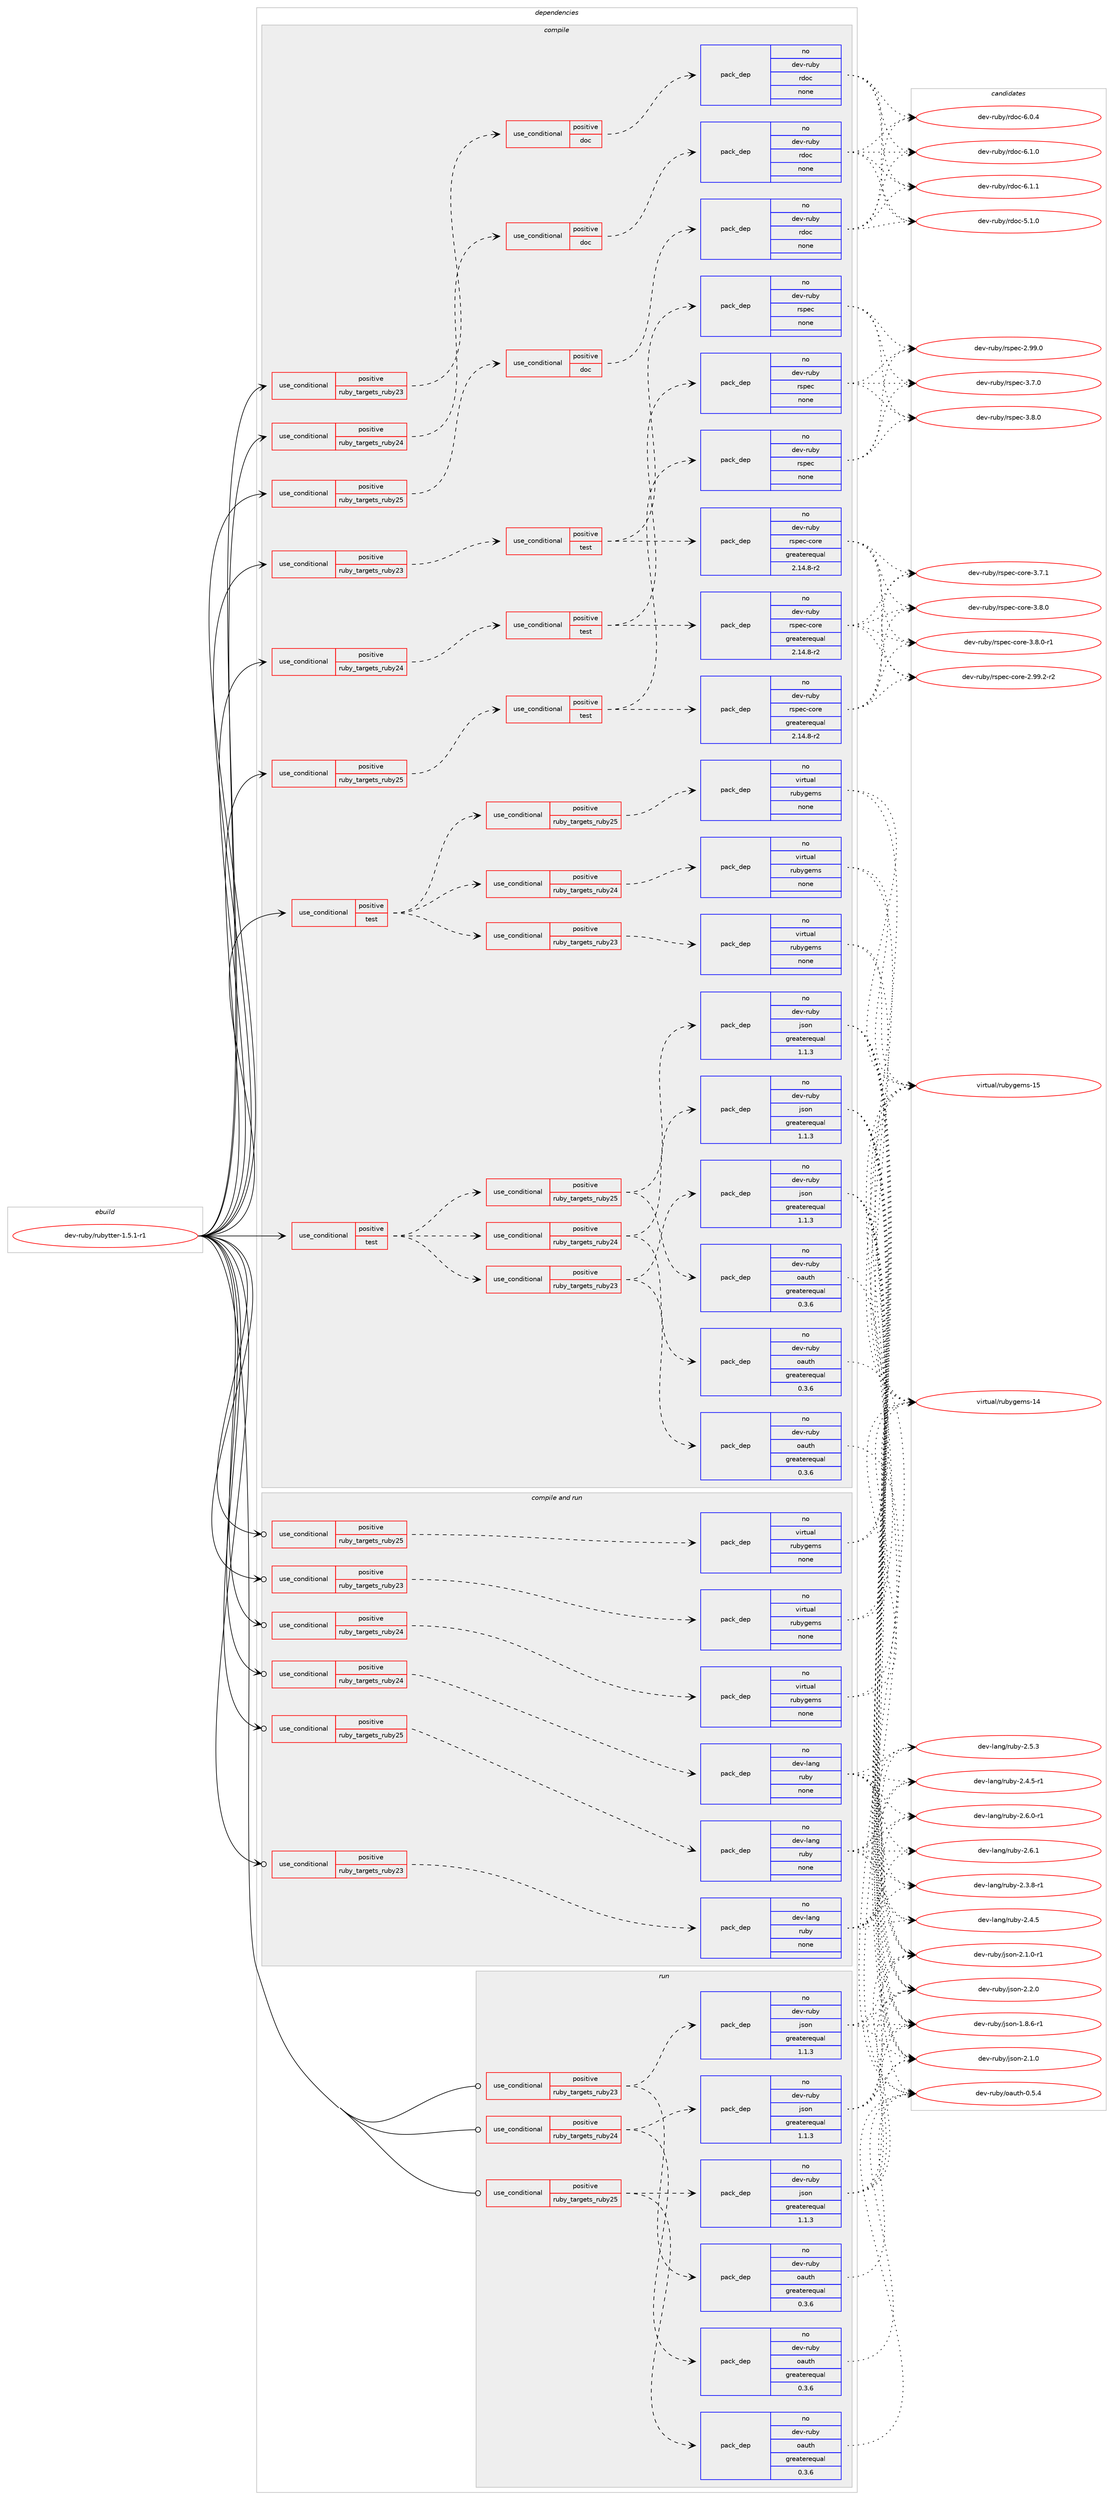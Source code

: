 digraph prolog {

# *************
# Graph options
# *************

newrank=true;
concentrate=true;
compound=true;
graph [rankdir=LR,fontname=Helvetica,fontsize=10,ranksep=1.5];#, ranksep=2.5, nodesep=0.2];
edge  [arrowhead=vee];
node  [fontname=Helvetica,fontsize=10];

# **********
# The ebuild
# **********

subgraph cluster_leftcol {
color=gray;
rank=same;
label=<<i>ebuild</i>>;
id [label="dev-ruby/rubytter-1.5.1-r1", color=red, width=4, href="../dev-ruby/rubytter-1.5.1-r1.svg"];
}

# ****************
# The dependencies
# ****************

subgraph cluster_midcol {
color=gray;
label=<<i>dependencies</i>>;
subgraph cluster_compile {
fillcolor="#eeeeee";
style=filled;
label=<<i>compile</i>>;
subgraph cond416932 {
dependency1526885 [label=<<TABLE BORDER="0" CELLBORDER="1" CELLSPACING="0" CELLPADDING="4"><TR><TD ROWSPAN="3" CELLPADDING="10">use_conditional</TD></TR><TR><TD>positive</TD></TR><TR><TD>ruby_targets_ruby23</TD></TR></TABLE>>, shape=none, color=red];
subgraph cond416933 {
dependency1526886 [label=<<TABLE BORDER="0" CELLBORDER="1" CELLSPACING="0" CELLPADDING="4"><TR><TD ROWSPAN="3" CELLPADDING="10">use_conditional</TD></TR><TR><TD>positive</TD></TR><TR><TD>doc</TD></TR></TABLE>>, shape=none, color=red];
subgraph pack1086447 {
dependency1526887 [label=<<TABLE BORDER="0" CELLBORDER="1" CELLSPACING="0" CELLPADDING="4" WIDTH="220"><TR><TD ROWSPAN="6" CELLPADDING="30">pack_dep</TD></TR><TR><TD WIDTH="110">no</TD></TR><TR><TD>dev-ruby</TD></TR><TR><TD>rdoc</TD></TR><TR><TD>none</TD></TR><TR><TD></TD></TR></TABLE>>, shape=none, color=blue];
}
dependency1526886:e -> dependency1526887:w [weight=20,style="dashed",arrowhead="vee"];
}
dependency1526885:e -> dependency1526886:w [weight=20,style="dashed",arrowhead="vee"];
}
id:e -> dependency1526885:w [weight=20,style="solid",arrowhead="vee"];
subgraph cond416934 {
dependency1526888 [label=<<TABLE BORDER="0" CELLBORDER="1" CELLSPACING="0" CELLPADDING="4"><TR><TD ROWSPAN="3" CELLPADDING="10">use_conditional</TD></TR><TR><TD>positive</TD></TR><TR><TD>ruby_targets_ruby23</TD></TR></TABLE>>, shape=none, color=red];
subgraph cond416935 {
dependency1526889 [label=<<TABLE BORDER="0" CELLBORDER="1" CELLSPACING="0" CELLPADDING="4"><TR><TD ROWSPAN="3" CELLPADDING="10">use_conditional</TD></TR><TR><TD>positive</TD></TR><TR><TD>test</TD></TR></TABLE>>, shape=none, color=red];
subgraph pack1086448 {
dependency1526890 [label=<<TABLE BORDER="0" CELLBORDER="1" CELLSPACING="0" CELLPADDING="4" WIDTH="220"><TR><TD ROWSPAN="6" CELLPADDING="30">pack_dep</TD></TR><TR><TD WIDTH="110">no</TD></TR><TR><TD>dev-ruby</TD></TR><TR><TD>rspec</TD></TR><TR><TD>none</TD></TR><TR><TD></TD></TR></TABLE>>, shape=none, color=blue];
}
dependency1526889:e -> dependency1526890:w [weight=20,style="dashed",arrowhead="vee"];
subgraph pack1086449 {
dependency1526891 [label=<<TABLE BORDER="0" CELLBORDER="1" CELLSPACING="0" CELLPADDING="4" WIDTH="220"><TR><TD ROWSPAN="6" CELLPADDING="30">pack_dep</TD></TR><TR><TD WIDTH="110">no</TD></TR><TR><TD>dev-ruby</TD></TR><TR><TD>rspec-core</TD></TR><TR><TD>greaterequal</TD></TR><TR><TD>2.14.8-r2</TD></TR></TABLE>>, shape=none, color=blue];
}
dependency1526889:e -> dependency1526891:w [weight=20,style="dashed",arrowhead="vee"];
}
dependency1526888:e -> dependency1526889:w [weight=20,style="dashed",arrowhead="vee"];
}
id:e -> dependency1526888:w [weight=20,style="solid",arrowhead="vee"];
subgraph cond416936 {
dependency1526892 [label=<<TABLE BORDER="0" CELLBORDER="1" CELLSPACING="0" CELLPADDING="4"><TR><TD ROWSPAN="3" CELLPADDING="10">use_conditional</TD></TR><TR><TD>positive</TD></TR><TR><TD>ruby_targets_ruby24</TD></TR></TABLE>>, shape=none, color=red];
subgraph cond416937 {
dependency1526893 [label=<<TABLE BORDER="0" CELLBORDER="1" CELLSPACING="0" CELLPADDING="4"><TR><TD ROWSPAN="3" CELLPADDING="10">use_conditional</TD></TR><TR><TD>positive</TD></TR><TR><TD>doc</TD></TR></TABLE>>, shape=none, color=red];
subgraph pack1086450 {
dependency1526894 [label=<<TABLE BORDER="0" CELLBORDER="1" CELLSPACING="0" CELLPADDING="4" WIDTH="220"><TR><TD ROWSPAN="6" CELLPADDING="30">pack_dep</TD></TR><TR><TD WIDTH="110">no</TD></TR><TR><TD>dev-ruby</TD></TR><TR><TD>rdoc</TD></TR><TR><TD>none</TD></TR><TR><TD></TD></TR></TABLE>>, shape=none, color=blue];
}
dependency1526893:e -> dependency1526894:w [weight=20,style="dashed",arrowhead="vee"];
}
dependency1526892:e -> dependency1526893:w [weight=20,style="dashed",arrowhead="vee"];
}
id:e -> dependency1526892:w [weight=20,style="solid",arrowhead="vee"];
subgraph cond416938 {
dependency1526895 [label=<<TABLE BORDER="0" CELLBORDER="1" CELLSPACING="0" CELLPADDING="4"><TR><TD ROWSPAN="3" CELLPADDING="10">use_conditional</TD></TR><TR><TD>positive</TD></TR><TR><TD>ruby_targets_ruby24</TD></TR></TABLE>>, shape=none, color=red];
subgraph cond416939 {
dependency1526896 [label=<<TABLE BORDER="0" CELLBORDER="1" CELLSPACING="0" CELLPADDING="4"><TR><TD ROWSPAN="3" CELLPADDING="10">use_conditional</TD></TR><TR><TD>positive</TD></TR><TR><TD>test</TD></TR></TABLE>>, shape=none, color=red];
subgraph pack1086451 {
dependency1526897 [label=<<TABLE BORDER="0" CELLBORDER="1" CELLSPACING="0" CELLPADDING="4" WIDTH="220"><TR><TD ROWSPAN="6" CELLPADDING="30">pack_dep</TD></TR><TR><TD WIDTH="110">no</TD></TR><TR><TD>dev-ruby</TD></TR><TR><TD>rspec</TD></TR><TR><TD>none</TD></TR><TR><TD></TD></TR></TABLE>>, shape=none, color=blue];
}
dependency1526896:e -> dependency1526897:w [weight=20,style="dashed",arrowhead="vee"];
subgraph pack1086452 {
dependency1526898 [label=<<TABLE BORDER="0" CELLBORDER="1" CELLSPACING="0" CELLPADDING="4" WIDTH="220"><TR><TD ROWSPAN="6" CELLPADDING="30">pack_dep</TD></TR><TR><TD WIDTH="110">no</TD></TR><TR><TD>dev-ruby</TD></TR><TR><TD>rspec-core</TD></TR><TR><TD>greaterequal</TD></TR><TR><TD>2.14.8-r2</TD></TR></TABLE>>, shape=none, color=blue];
}
dependency1526896:e -> dependency1526898:w [weight=20,style="dashed",arrowhead="vee"];
}
dependency1526895:e -> dependency1526896:w [weight=20,style="dashed",arrowhead="vee"];
}
id:e -> dependency1526895:w [weight=20,style="solid",arrowhead="vee"];
subgraph cond416940 {
dependency1526899 [label=<<TABLE BORDER="0" CELLBORDER="1" CELLSPACING="0" CELLPADDING="4"><TR><TD ROWSPAN="3" CELLPADDING="10">use_conditional</TD></TR><TR><TD>positive</TD></TR><TR><TD>ruby_targets_ruby25</TD></TR></TABLE>>, shape=none, color=red];
subgraph cond416941 {
dependency1526900 [label=<<TABLE BORDER="0" CELLBORDER="1" CELLSPACING="0" CELLPADDING="4"><TR><TD ROWSPAN="3" CELLPADDING="10">use_conditional</TD></TR><TR><TD>positive</TD></TR><TR><TD>doc</TD></TR></TABLE>>, shape=none, color=red];
subgraph pack1086453 {
dependency1526901 [label=<<TABLE BORDER="0" CELLBORDER="1" CELLSPACING="0" CELLPADDING="4" WIDTH="220"><TR><TD ROWSPAN="6" CELLPADDING="30">pack_dep</TD></TR><TR><TD WIDTH="110">no</TD></TR><TR><TD>dev-ruby</TD></TR><TR><TD>rdoc</TD></TR><TR><TD>none</TD></TR><TR><TD></TD></TR></TABLE>>, shape=none, color=blue];
}
dependency1526900:e -> dependency1526901:w [weight=20,style="dashed",arrowhead="vee"];
}
dependency1526899:e -> dependency1526900:w [weight=20,style="dashed",arrowhead="vee"];
}
id:e -> dependency1526899:w [weight=20,style="solid",arrowhead="vee"];
subgraph cond416942 {
dependency1526902 [label=<<TABLE BORDER="0" CELLBORDER="1" CELLSPACING="0" CELLPADDING="4"><TR><TD ROWSPAN="3" CELLPADDING="10">use_conditional</TD></TR><TR><TD>positive</TD></TR><TR><TD>ruby_targets_ruby25</TD></TR></TABLE>>, shape=none, color=red];
subgraph cond416943 {
dependency1526903 [label=<<TABLE BORDER="0" CELLBORDER="1" CELLSPACING="0" CELLPADDING="4"><TR><TD ROWSPAN="3" CELLPADDING="10">use_conditional</TD></TR><TR><TD>positive</TD></TR><TR><TD>test</TD></TR></TABLE>>, shape=none, color=red];
subgraph pack1086454 {
dependency1526904 [label=<<TABLE BORDER="0" CELLBORDER="1" CELLSPACING="0" CELLPADDING="4" WIDTH="220"><TR><TD ROWSPAN="6" CELLPADDING="30">pack_dep</TD></TR><TR><TD WIDTH="110">no</TD></TR><TR><TD>dev-ruby</TD></TR><TR><TD>rspec</TD></TR><TR><TD>none</TD></TR><TR><TD></TD></TR></TABLE>>, shape=none, color=blue];
}
dependency1526903:e -> dependency1526904:w [weight=20,style="dashed",arrowhead="vee"];
subgraph pack1086455 {
dependency1526905 [label=<<TABLE BORDER="0" CELLBORDER="1" CELLSPACING="0" CELLPADDING="4" WIDTH="220"><TR><TD ROWSPAN="6" CELLPADDING="30">pack_dep</TD></TR><TR><TD WIDTH="110">no</TD></TR><TR><TD>dev-ruby</TD></TR><TR><TD>rspec-core</TD></TR><TR><TD>greaterequal</TD></TR><TR><TD>2.14.8-r2</TD></TR></TABLE>>, shape=none, color=blue];
}
dependency1526903:e -> dependency1526905:w [weight=20,style="dashed",arrowhead="vee"];
}
dependency1526902:e -> dependency1526903:w [weight=20,style="dashed",arrowhead="vee"];
}
id:e -> dependency1526902:w [weight=20,style="solid",arrowhead="vee"];
subgraph cond416944 {
dependency1526906 [label=<<TABLE BORDER="0" CELLBORDER="1" CELLSPACING="0" CELLPADDING="4"><TR><TD ROWSPAN="3" CELLPADDING="10">use_conditional</TD></TR><TR><TD>positive</TD></TR><TR><TD>test</TD></TR></TABLE>>, shape=none, color=red];
subgraph cond416945 {
dependency1526907 [label=<<TABLE BORDER="0" CELLBORDER="1" CELLSPACING="0" CELLPADDING="4"><TR><TD ROWSPAN="3" CELLPADDING="10">use_conditional</TD></TR><TR><TD>positive</TD></TR><TR><TD>ruby_targets_ruby23</TD></TR></TABLE>>, shape=none, color=red];
subgraph pack1086456 {
dependency1526908 [label=<<TABLE BORDER="0" CELLBORDER="1" CELLSPACING="0" CELLPADDING="4" WIDTH="220"><TR><TD ROWSPAN="6" CELLPADDING="30">pack_dep</TD></TR><TR><TD WIDTH="110">no</TD></TR><TR><TD>dev-ruby</TD></TR><TR><TD>json</TD></TR><TR><TD>greaterequal</TD></TR><TR><TD>1.1.3</TD></TR></TABLE>>, shape=none, color=blue];
}
dependency1526907:e -> dependency1526908:w [weight=20,style="dashed",arrowhead="vee"];
subgraph pack1086457 {
dependency1526909 [label=<<TABLE BORDER="0" CELLBORDER="1" CELLSPACING="0" CELLPADDING="4" WIDTH="220"><TR><TD ROWSPAN="6" CELLPADDING="30">pack_dep</TD></TR><TR><TD WIDTH="110">no</TD></TR><TR><TD>dev-ruby</TD></TR><TR><TD>oauth</TD></TR><TR><TD>greaterequal</TD></TR><TR><TD>0.3.6</TD></TR></TABLE>>, shape=none, color=blue];
}
dependency1526907:e -> dependency1526909:w [weight=20,style="dashed",arrowhead="vee"];
}
dependency1526906:e -> dependency1526907:w [weight=20,style="dashed",arrowhead="vee"];
subgraph cond416946 {
dependency1526910 [label=<<TABLE BORDER="0" CELLBORDER="1" CELLSPACING="0" CELLPADDING="4"><TR><TD ROWSPAN="3" CELLPADDING="10">use_conditional</TD></TR><TR><TD>positive</TD></TR><TR><TD>ruby_targets_ruby24</TD></TR></TABLE>>, shape=none, color=red];
subgraph pack1086458 {
dependency1526911 [label=<<TABLE BORDER="0" CELLBORDER="1" CELLSPACING="0" CELLPADDING="4" WIDTH="220"><TR><TD ROWSPAN="6" CELLPADDING="30">pack_dep</TD></TR><TR><TD WIDTH="110">no</TD></TR><TR><TD>dev-ruby</TD></TR><TR><TD>json</TD></TR><TR><TD>greaterequal</TD></TR><TR><TD>1.1.3</TD></TR></TABLE>>, shape=none, color=blue];
}
dependency1526910:e -> dependency1526911:w [weight=20,style="dashed",arrowhead="vee"];
subgraph pack1086459 {
dependency1526912 [label=<<TABLE BORDER="0" CELLBORDER="1" CELLSPACING="0" CELLPADDING="4" WIDTH="220"><TR><TD ROWSPAN="6" CELLPADDING="30">pack_dep</TD></TR><TR><TD WIDTH="110">no</TD></TR><TR><TD>dev-ruby</TD></TR><TR><TD>oauth</TD></TR><TR><TD>greaterequal</TD></TR><TR><TD>0.3.6</TD></TR></TABLE>>, shape=none, color=blue];
}
dependency1526910:e -> dependency1526912:w [weight=20,style="dashed",arrowhead="vee"];
}
dependency1526906:e -> dependency1526910:w [weight=20,style="dashed",arrowhead="vee"];
subgraph cond416947 {
dependency1526913 [label=<<TABLE BORDER="0" CELLBORDER="1" CELLSPACING="0" CELLPADDING="4"><TR><TD ROWSPAN="3" CELLPADDING="10">use_conditional</TD></TR><TR><TD>positive</TD></TR><TR><TD>ruby_targets_ruby25</TD></TR></TABLE>>, shape=none, color=red];
subgraph pack1086460 {
dependency1526914 [label=<<TABLE BORDER="0" CELLBORDER="1" CELLSPACING="0" CELLPADDING="4" WIDTH="220"><TR><TD ROWSPAN="6" CELLPADDING="30">pack_dep</TD></TR><TR><TD WIDTH="110">no</TD></TR><TR><TD>dev-ruby</TD></TR><TR><TD>json</TD></TR><TR><TD>greaterequal</TD></TR><TR><TD>1.1.3</TD></TR></TABLE>>, shape=none, color=blue];
}
dependency1526913:e -> dependency1526914:w [weight=20,style="dashed",arrowhead="vee"];
subgraph pack1086461 {
dependency1526915 [label=<<TABLE BORDER="0" CELLBORDER="1" CELLSPACING="0" CELLPADDING="4" WIDTH="220"><TR><TD ROWSPAN="6" CELLPADDING="30">pack_dep</TD></TR><TR><TD WIDTH="110">no</TD></TR><TR><TD>dev-ruby</TD></TR><TR><TD>oauth</TD></TR><TR><TD>greaterequal</TD></TR><TR><TD>0.3.6</TD></TR></TABLE>>, shape=none, color=blue];
}
dependency1526913:e -> dependency1526915:w [weight=20,style="dashed",arrowhead="vee"];
}
dependency1526906:e -> dependency1526913:w [weight=20,style="dashed",arrowhead="vee"];
}
id:e -> dependency1526906:w [weight=20,style="solid",arrowhead="vee"];
subgraph cond416948 {
dependency1526916 [label=<<TABLE BORDER="0" CELLBORDER="1" CELLSPACING="0" CELLPADDING="4"><TR><TD ROWSPAN="3" CELLPADDING="10">use_conditional</TD></TR><TR><TD>positive</TD></TR><TR><TD>test</TD></TR></TABLE>>, shape=none, color=red];
subgraph cond416949 {
dependency1526917 [label=<<TABLE BORDER="0" CELLBORDER="1" CELLSPACING="0" CELLPADDING="4"><TR><TD ROWSPAN="3" CELLPADDING="10">use_conditional</TD></TR><TR><TD>positive</TD></TR><TR><TD>ruby_targets_ruby23</TD></TR></TABLE>>, shape=none, color=red];
subgraph pack1086462 {
dependency1526918 [label=<<TABLE BORDER="0" CELLBORDER="1" CELLSPACING="0" CELLPADDING="4" WIDTH="220"><TR><TD ROWSPAN="6" CELLPADDING="30">pack_dep</TD></TR><TR><TD WIDTH="110">no</TD></TR><TR><TD>virtual</TD></TR><TR><TD>rubygems</TD></TR><TR><TD>none</TD></TR><TR><TD></TD></TR></TABLE>>, shape=none, color=blue];
}
dependency1526917:e -> dependency1526918:w [weight=20,style="dashed",arrowhead="vee"];
}
dependency1526916:e -> dependency1526917:w [weight=20,style="dashed",arrowhead="vee"];
subgraph cond416950 {
dependency1526919 [label=<<TABLE BORDER="0" CELLBORDER="1" CELLSPACING="0" CELLPADDING="4"><TR><TD ROWSPAN="3" CELLPADDING="10">use_conditional</TD></TR><TR><TD>positive</TD></TR><TR><TD>ruby_targets_ruby24</TD></TR></TABLE>>, shape=none, color=red];
subgraph pack1086463 {
dependency1526920 [label=<<TABLE BORDER="0" CELLBORDER="1" CELLSPACING="0" CELLPADDING="4" WIDTH="220"><TR><TD ROWSPAN="6" CELLPADDING="30">pack_dep</TD></TR><TR><TD WIDTH="110">no</TD></TR><TR><TD>virtual</TD></TR><TR><TD>rubygems</TD></TR><TR><TD>none</TD></TR><TR><TD></TD></TR></TABLE>>, shape=none, color=blue];
}
dependency1526919:e -> dependency1526920:w [weight=20,style="dashed",arrowhead="vee"];
}
dependency1526916:e -> dependency1526919:w [weight=20,style="dashed",arrowhead="vee"];
subgraph cond416951 {
dependency1526921 [label=<<TABLE BORDER="0" CELLBORDER="1" CELLSPACING="0" CELLPADDING="4"><TR><TD ROWSPAN="3" CELLPADDING="10">use_conditional</TD></TR><TR><TD>positive</TD></TR><TR><TD>ruby_targets_ruby25</TD></TR></TABLE>>, shape=none, color=red];
subgraph pack1086464 {
dependency1526922 [label=<<TABLE BORDER="0" CELLBORDER="1" CELLSPACING="0" CELLPADDING="4" WIDTH="220"><TR><TD ROWSPAN="6" CELLPADDING="30">pack_dep</TD></TR><TR><TD WIDTH="110">no</TD></TR><TR><TD>virtual</TD></TR><TR><TD>rubygems</TD></TR><TR><TD>none</TD></TR><TR><TD></TD></TR></TABLE>>, shape=none, color=blue];
}
dependency1526921:e -> dependency1526922:w [weight=20,style="dashed",arrowhead="vee"];
}
dependency1526916:e -> dependency1526921:w [weight=20,style="dashed",arrowhead="vee"];
}
id:e -> dependency1526916:w [weight=20,style="solid",arrowhead="vee"];
}
subgraph cluster_compileandrun {
fillcolor="#eeeeee";
style=filled;
label=<<i>compile and run</i>>;
subgraph cond416952 {
dependency1526923 [label=<<TABLE BORDER="0" CELLBORDER="1" CELLSPACING="0" CELLPADDING="4"><TR><TD ROWSPAN="3" CELLPADDING="10">use_conditional</TD></TR><TR><TD>positive</TD></TR><TR><TD>ruby_targets_ruby23</TD></TR></TABLE>>, shape=none, color=red];
subgraph pack1086465 {
dependency1526924 [label=<<TABLE BORDER="0" CELLBORDER="1" CELLSPACING="0" CELLPADDING="4" WIDTH="220"><TR><TD ROWSPAN="6" CELLPADDING="30">pack_dep</TD></TR><TR><TD WIDTH="110">no</TD></TR><TR><TD>dev-lang</TD></TR><TR><TD>ruby</TD></TR><TR><TD>none</TD></TR><TR><TD></TD></TR></TABLE>>, shape=none, color=blue];
}
dependency1526923:e -> dependency1526924:w [weight=20,style="dashed",arrowhead="vee"];
}
id:e -> dependency1526923:w [weight=20,style="solid",arrowhead="odotvee"];
subgraph cond416953 {
dependency1526925 [label=<<TABLE BORDER="0" CELLBORDER="1" CELLSPACING="0" CELLPADDING="4"><TR><TD ROWSPAN="3" CELLPADDING="10">use_conditional</TD></TR><TR><TD>positive</TD></TR><TR><TD>ruby_targets_ruby23</TD></TR></TABLE>>, shape=none, color=red];
subgraph pack1086466 {
dependency1526926 [label=<<TABLE BORDER="0" CELLBORDER="1" CELLSPACING="0" CELLPADDING="4" WIDTH="220"><TR><TD ROWSPAN="6" CELLPADDING="30">pack_dep</TD></TR><TR><TD WIDTH="110">no</TD></TR><TR><TD>virtual</TD></TR><TR><TD>rubygems</TD></TR><TR><TD>none</TD></TR><TR><TD></TD></TR></TABLE>>, shape=none, color=blue];
}
dependency1526925:e -> dependency1526926:w [weight=20,style="dashed",arrowhead="vee"];
}
id:e -> dependency1526925:w [weight=20,style="solid",arrowhead="odotvee"];
subgraph cond416954 {
dependency1526927 [label=<<TABLE BORDER="0" CELLBORDER="1" CELLSPACING="0" CELLPADDING="4"><TR><TD ROWSPAN="3" CELLPADDING="10">use_conditional</TD></TR><TR><TD>positive</TD></TR><TR><TD>ruby_targets_ruby24</TD></TR></TABLE>>, shape=none, color=red];
subgraph pack1086467 {
dependency1526928 [label=<<TABLE BORDER="0" CELLBORDER="1" CELLSPACING="0" CELLPADDING="4" WIDTH="220"><TR><TD ROWSPAN="6" CELLPADDING="30">pack_dep</TD></TR><TR><TD WIDTH="110">no</TD></TR><TR><TD>dev-lang</TD></TR><TR><TD>ruby</TD></TR><TR><TD>none</TD></TR><TR><TD></TD></TR></TABLE>>, shape=none, color=blue];
}
dependency1526927:e -> dependency1526928:w [weight=20,style="dashed",arrowhead="vee"];
}
id:e -> dependency1526927:w [weight=20,style="solid",arrowhead="odotvee"];
subgraph cond416955 {
dependency1526929 [label=<<TABLE BORDER="0" CELLBORDER="1" CELLSPACING="0" CELLPADDING="4"><TR><TD ROWSPAN="3" CELLPADDING="10">use_conditional</TD></TR><TR><TD>positive</TD></TR><TR><TD>ruby_targets_ruby24</TD></TR></TABLE>>, shape=none, color=red];
subgraph pack1086468 {
dependency1526930 [label=<<TABLE BORDER="0" CELLBORDER="1" CELLSPACING="0" CELLPADDING="4" WIDTH="220"><TR><TD ROWSPAN="6" CELLPADDING="30">pack_dep</TD></TR><TR><TD WIDTH="110">no</TD></TR><TR><TD>virtual</TD></TR><TR><TD>rubygems</TD></TR><TR><TD>none</TD></TR><TR><TD></TD></TR></TABLE>>, shape=none, color=blue];
}
dependency1526929:e -> dependency1526930:w [weight=20,style="dashed",arrowhead="vee"];
}
id:e -> dependency1526929:w [weight=20,style="solid",arrowhead="odotvee"];
subgraph cond416956 {
dependency1526931 [label=<<TABLE BORDER="0" CELLBORDER="1" CELLSPACING="0" CELLPADDING="4"><TR><TD ROWSPAN="3" CELLPADDING="10">use_conditional</TD></TR><TR><TD>positive</TD></TR><TR><TD>ruby_targets_ruby25</TD></TR></TABLE>>, shape=none, color=red];
subgraph pack1086469 {
dependency1526932 [label=<<TABLE BORDER="0" CELLBORDER="1" CELLSPACING="0" CELLPADDING="4" WIDTH="220"><TR><TD ROWSPAN="6" CELLPADDING="30">pack_dep</TD></TR><TR><TD WIDTH="110">no</TD></TR><TR><TD>dev-lang</TD></TR><TR><TD>ruby</TD></TR><TR><TD>none</TD></TR><TR><TD></TD></TR></TABLE>>, shape=none, color=blue];
}
dependency1526931:e -> dependency1526932:w [weight=20,style="dashed",arrowhead="vee"];
}
id:e -> dependency1526931:w [weight=20,style="solid",arrowhead="odotvee"];
subgraph cond416957 {
dependency1526933 [label=<<TABLE BORDER="0" CELLBORDER="1" CELLSPACING="0" CELLPADDING="4"><TR><TD ROWSPAN="3" CELLPADDING="10">use_conditional</TD></TR><TR><TD>positive</TD></TR><TR><TD>ruby_targets_ruby25</TD></TR></TABLE>>, shape=none, color=red];
subgraph pack1086470 {
dependency1526934 [label=<<TABLE BORDER="0" CELLBORDER="1" CELLSPACING="0" CELLPADDING="4" WIDTH="220"><TR><TD ROWSPAN="6" CELLPADDING="30">pack_dep</TD></TR><TR><TD WIDTH="110">no</TD></TR><TR><TD>virtual</TD></TR><TR><TD>rubygems</TD></TR><TR><TD>none</TD></TR><TR><TD></TD></TR></TABLE>>, shape=none, color=blue];
}
dependency1526933:e -> dependency1526934:w [weight=20,style="dashed",arrowhead="vee"];
}
id:e -> dependency1526933:w [weight=20,style="solid",arrowhead="odotvee"];
}
subgraph cluster_run {
fillcolor="#eeeeee";
style=filled;
label=<<i>run</i>>;
subgraph cond416958 {
dependency1526935 [label=<<TABLE BORDER="0" CELLBORDER="1" CELLSPACING="0" CELLPADDING="4"><TR><TD ROWSPAN="3" CELLPADDING="10">use_conditional</TD></TR><TR><TD>positive</TD></TR><TR><TD>ruby_targets_ruby23</TD></TR></TABLE>>, shape=none, color=red];
subgraph pack1086471 {
dependency1526936 [label=<<TABLE BORDER="0" CELLBORDER="1" CELLSPACING="0" CELLPADDING="4" WIDTH="220"><TR><TD ROWSPAN="6" CELLPADDING="30">pack_dep</TD></TR><TR><TD WIDTH="110">no</TD></TR><TR><TD>dev-ruby</TD></TR><TR><TD>json</TD></TR><TR><TD>greaterequal</TD></TR><TR><TD>1.1.3</TD></TR></TABLE>>, shape=none, color=blue];
}
dependency1526935:e -> dependency1526936:w [weight=20,style="dashed",arrowhead="vee"];
subgraph pack1086472 {
dependency1526937 [label=<<TABLE BORDER="0" CELLBORDER="1" CELLSPACING="0" CELLPADDING="4" WIDTH="220"><TR><TD ROWSPAN="6" CELLPADDING="30">pack_dep</TD></TR><TR><TD WIDTH="110">no</TD></TR><TR><TD>dev-ruby</TD></TR><TR><TD>oauth</TD></TR><TR><TD>greaterequal</TD></TR><TR><TD>0.3.6</TD></TR></TABLE>>, shape=none, color=blue];
}
dependency1526935:e -> dependency1526937:w [weight=20,style="dashed",arrowhead="vee"];
}
id:e -> dependency1526935:w [weight=20,style="solid",arrowhead="odot"];
subgraph cond416959 {
dependency1526938 [label=<<TABLE BORDER="0" CELLBORDER="1" CELLSPACING="0" CELLPADDING="4"><TR><TD ROWSPAN="3" CELLPADDING="10">use_conditional</TD></TR><TR><TD>positive</TD></TR><TR><TD>ruby_targets_ruby24</TD></TR></TABLE>>, shape=none, color=red];
subgraph pack1086473 {
dependency1526939 [label=<<TABLE BORDER="0" CELLBORDER="1" CELLSPACING="0" CELLPADDING="4" WIDTH="220"><TR><TD ROWSPAN="6" CELLPADDING="30">pack_dep</TD></TR><TR><TD WIDTH="110">no</TD></TR><TR><TD>dev-ruby</TD></TR><TR><TD>json</TD></TR><TR><TD>greaterequal</TD></TR><TR><TD>1.1.3</TD></TR></TABLE>>, shape=none, color=blue];
}
dependency1526938:e -> dependency1526939:w [weight=20,style="dashed",arrowhead="vee"];
subgraph pack1086474 {
dependency1526940 [label=<<TABLE BORDER="0" CELLBORDER="1" CELLSPACING="0" CELLPADDING="4" WIDTH="220"><TR><TD ROWSPAN="6" CELLPADDING="30">pack_dep</TD></TR><TR><TD WIDTH="110">no</TD></TR><TR><TD>dev-ruby</TD></TR><TR><TD>oauth</TD></TR><TR><TD>greaterequal</TD></TR><TR><TD>0.3.6</TD></TR></TABLE>>, shape=none, color=blue];
}
dependency1526938:e -> dependency1526940:w [weight=20,style="dashed",arrowhead="vee"];
}
id:e -> dependency1526938:w [weight=20,style="solid",arrowhead="odot"];
subgraph cond416960 {
dependency1526941 [label=<<TABLE BORDER="0" CELLBORDER="1" CELLSPACING="0" CELLPADDING="4"><TR><TD ROWSPAN="3" CELLPADDING="10">use_conditional</TD></TR><TR><TD>positive</TD></TR><TR><TD>ruby_targets_ruby25</TD></TR></TABLE>>, shape=none, color=red];
subgraph pack1086475 {
dependency1526942 [label=<<TABLE BORDER="0" CELLBORDER="1" CELLSPACING="0" CELLPADDING="4" WIDTH="220"><TR><TD ROWSPAN="6" CELLPADDING="30">pack_dep</TD></TR><TR><TD WIDTH="110">no</TD></TR><TR><TD>dev-ruby</TD></TR><TR><TD>json</TD></TR><TR><TD>greaterequal</TD></TR><TR><TD>1.1.3</TD></TR></TABLE>>, shape=none, color=blue];
}
dependency1526941:e -> dependency1526942:w [weight=20,style="dashed",arrowhead="vee"];
subgraph pack1086476 {
dependency1526943 [label=<<TABLE BORDER="0" CELLBORDER="1" CELLSPACING="0" CELLPADDING="4" WIDTH="220"><TR><TD ROWSPAN="6" CELLPADDING="30">pack_dep</TD></TR><TR><TD WIDTH="110">no</TD></TR><TR><TD>dev-ruby</TD></TR><TR><TD>oauth</TD></TR><TR><TD>greaterequal</TD></TR><TR><TD>0.3.6</TD></TR></TABLE>>, shape=none, color=blue];
}
dependency1526941:e -> dependency1526943:w [weight=20,style="dashed",arrowhead="vee"];
}
id:e -> dependency1526941:w [weight=20,style="solid",arrowhead="odot"];
}
}

# **************
# The candidates
# **************

subgraph cluster_choices {
rank=same;
color=gray;
label=<<i>candidates</i>>;

subgraph choice1086447 {
color=black;
nodesep=1;
choice10010111845114117981214711410011199455346494648 [label="dev-ruby/rdoc-5.1.0", color=red, width=4,href="../dev-ruby/rdoc-5.1.0.svg"];
choice10010111845114117981214711410011199455446484652 [label="dev-ruby/rdoc-6.0.4", color=red, width=4,href="../dev-ruby/rdoc-6.0.4.svg"];
choice10010111845114117981214711410011199455446494648 [label="dev-ruby/rdoc-6.1.0", color=red, width=4,href="../dev-ruby/rdoc-6.1.0.svg"];
choice10010111845114117981214711410011199455446494649 [label="dev-ruby/rdoc-6.1.1", color=red, width=4,href="../dev-ruby/rdoc-6.1.1.svg"];
dependency1526887:e -> choice10010111845114117981214711410011199455346494648:w [style=dotted,weight="100"];
dependency1526887:e -> choice10010111845114117981214711410011199455446484652:w [style=dotted,weight="100"];
dependency1526887:e -> choice10010111845114117981214711410011199455446494648:w [style=dotted,weight="100"];
dependency1526887:e -> choice10010111845114117981214711410011199455446494649:w [style=dotted,weight="100"];
}
subgraph choice1086448 {
color=black;
nodesep=1;
choice1001011184511411798121471141151121019945504657574648 [label="dev-ruby/rspec-2.99.0", color=red, width=4,href="../dev-ruby/rspec-2.99.0.svg"];
choice10010111845114117981214711411511210199455146554648 [label="dev-ruby/rspec-3.7.0", color=red, width=4,href="../dev-ruby/rspec-3.7.0.svg"];
choice10010111845114117981214711411511210199455146564648 [label="dev-ruby/rspec-3.8.0", color=red, width=4,href="../dev-ruby/rspec-3.8.0.svg"];
dependency1526890:e -> choice1001011184511411798121471141151121019945504657574648:w [style=dotted,weight="100"];
dependency1526890:e -> choice10010111845114117981214711411511210199455146554648:w [style=dotted,weight="100"];
dependency1526890:e -> choice10010111845114117981214711411511210199455146564648:w [style=dotted,weight="100"];
}
subgraph choice1086449 {
color=black;
nodesep=1;
choice100101118451141179812147114115112101994599111114101455046575746504511450 [label="dev-ruby/rspec-core-2.99.2-r2", color=red, width=4,href="../dev-ruby/rspec-core-2.99.2-r2.svg"];
choice100101118451141179812147114115112101994599111114101455146554649 [label="dev-ruby/rspec-core-3.7.1", color=red, width=4,href="../dev-ruby/rspec-core-3.7.1.svg"];
choice100101118451141179812147114115112101994599111114101455146564648 [label="dev-ruby/rspec-core-3.8.0", color=red, width=4,href="../dev-ruby/rspec-core-3.8.0.svg"];
choice1001011184511411798121471141151121019945991111141014551465646484511449 [label="dev-ruby/rspec-core-3.8.0-r1", color=red, width=4,href="../dev-ruby/rspec-core-3.8.0-r1.svg"];
dependency1526891:e -> choice100101118451141179812147114115112101994599111114101455046575746504511450:w [style=dotted,weight="100"];
dependency1526891:e -> choice100101118451141179812147114115112101994599111114101455146554649:w [style=dotted,weight="100"];
dependency1526891:e -> choice100101118451141179812147114115112101994599111114101455146564648:w [style=dotted,weight="100"];
dependency1526891:e -> choice1001011184511411798121471141151121019945991111141014551465646484511449:w [style=dotted,weight="100"];
}
subgraph choice1086450 {
color=black;
nodesep=1;
choice10010111845114117981214711410011199455346494648 [label="dev-ruby/rdoc-5.1.0", color=red, width=4,href="../dev-ruby/rdoc-5.1.0.svg"];
choice10010111845114117981214711410011199455446484652 [label="dev-ruby/rdoc-6.0.4", color=red, width=4,href="../dev-ruby/rdoc-6.0.4.svg"];
choice10010111845114117981214711410011199455446494648 [label="dev-ruby/rdoc-6.1.0", color=red, width=4,href="../dev-ruby/rdoc-6.1.0.svg"];
choice10010111845114117981214711410011199455446494649 [label="dev-ruby/rdoc-6.1.1", color=red, width=4,href="../dev-ruby/rdoc-6.1.1.svg"];
dependency1526894:e -> choice10010111845114117981214711410011199455346494648:w [style=dotted,weight="100"];
dependency1526894:e -> choice10010111845114117981214711410011199455446484652:w [style=dotted,weight="100"];
dependency1526894:e -> choice10010111845114117981214711410011199455446494648:w [style=dotted,weight="100"];
dependency1526894:e -> choice10010111845114117981214711410011199455446494649:w [style=dotted,weight="100"];
}
subgraph choice1086451 {
color=black;
nodesep=1;
choice1001011184511411798121471141151121019945504657574648 [label="dev-ruby/rspec-2.99.0", color=red, width=4,href="../dev-ruby/rspec-2.99.0.svg"];
choice10010111845114117981214711411511210199455146554648 [label="dev-ruby/rspec-3.7.0", color=red, width=4,href="../dev-ruby/rspec-3.7.0.svg"];
choice10010111845114117981214711411511210199455146564648 [label="dev-ruby/rspec-3.8.0", color=red, width=4,href="../dev-ruby/rspec-3.8.0.svg"];
dependency1526897:e -> choice1001011184511411798121471141151121019945504657574648:w [style=dotted,weight="100"];
dependency1526897:e -> choice10010111845114117981214711411511210199455146554648:w [style=dotted,weight="100"];
dependency1526897:e -> choice10010111845114117981214711411511210199455146564648:w [style=dotted,weight="100"];
}
subgraph choice1086452 {
color=black;
nodesep=1;
choice100101118451141179812147114115112101994599111114101455046575746504511450 [label="dev-ruby/rspec-core-2.99.2-r2", color=red, width=4,href="../dev-ruby/rspec-core-2.99.2-r2.svg"];
choice100101118451141179812147114115112101994599111114101455146554649 [label="dev-ruby/rspec-core-3.7.1", color=red, width=4,href="../dev-ruby/rspec-core-3.7.1.svg"];
choice100101118451141179812147114115112101994599111114101455146564648 [label="dev-ruby/rspec-core-3.8.0", color=red, width=4,href="../dev-ruby/rspec-core-3.8.0.svg"];
choice1001011184511411798121471141151121019945991111141014551465646484511449 [label="dev-ruby/rspec-core-3.8.0-r1", color=red, width=4,href="../dev-ruby/rspec-core-3.8.0-r1.svg"];
dependency1526898:e -> choice100101118451141179812147114115112101994599111114101455046575746504511450:w [style=dotted,weight="100"];
dependency1526898:e -> choice100101118451141179812147114115112101994599111114101455146554649:w [style=dotted,weight="100"];
dependency1526898:e -> choice100101118451141179812147114115112101994599111114101455146564648:w [style=dotted,weight="100"];
dependency1526898:e -> choice1001011184511411798121471141151121019945991111141014551465646484511449:w [style=dotted,weight="100"];
}
subgraph choice1086453 {
color=black;
nodesep=1;
choice10010111845114117981214711410011199455346494648 [label="dev-ruby/rdoc-5.1.0", color=red, width=4,href="../dev-ruby/rdoc-5.1.0.svg"];
choice10010111845114117981214711410011199455446484652 [label="dev-ruby/rdoc-6.0.4", color=red, width=4,href="../dev-ruby/rdoc-6.0.4.svg"];
choice10010111845114117981214711410011199455446494648 [label="dev-ruby/rdoc-6.1.0", color=red, width=4,href="../dev-ruby/rdoc-6.1.0.svg"];
choice10010111845114117981214711410011199455446494649 [label="dev-ruby/rdoc-6.1.1", color=red, width=4,href="../dev-ruby/rdoc-6.1.1.svg"];
dependency1526901:e -> choice10010111845114117981214711410011199455346494648:w [style=dotted,weight="100"];
dependency1526901:e -> choice10010111845114117981214711410011199455446484652:w [style=dotted,weight="100"];
dependency1526901:e -> choice10010111845114117981214711410011199455446494648:w [style=dotted,weight="100"];
dependency1526901:e -> choice10010111845114117981214711410011199455446494649:w [style=dotted,weight="100"];
}
subgraph choice1086454 {
color=black;
nodesep=1;
choice1001011184511411798121471141151121019945504657574648 [label="dev-ruby/rspec-2.99.0", color=red, width=4,href="../dev-ruby/rspec-2.99.0.svg"];
choice10010111845114117981214711411511210199455146554648 [label="dev-ruby/rspec-3.7.0", color=red, width=4,href="../dev-ruby/rspec-3.7.0.svg"];
choice10010111845114117981214711411511210199455146564648 [label="dev-ruby/rspec-3.8.0", color=red, width=4,href="../dev-ruby/rspec-3.8.0.svg"];
dependency1526904:e -> choice1001011184511411798121471141151121019945504657574648:w [style=dotted,weight="100"];
dependency1526904:e -> choice10010111845114117981214711411511210199455146554648:w [style=dotted,weight="100"];
dependency1526904:e -> choice10010111845114117981214711411511210199455146564648:w [style=dotted,weight="100"];
}
subgraph choice1086455 {
color=black;
nodesep=1;
choice100101118451141179812147114115112101994599111114101455046575746504511450 [label="dev-ruby/rspec-core-2.99.2-r2", color=red, width=4,href="../dev-ruby/rspec-core-2.99.2-r2.svg"];
choice100101118451141179812147114115112101994599111114101455146554649 [label="dev-ruby/rspec-core-3.7.1", color=red, width=4,href="../dev-ruby/rspec-core-3.7.1.svg"];
choice100101118451141179812147114115112101994599111114101455146564648 [label="dev-ruby/rspec-core-3.8.0", color=red, width=4,href="../dev-ruby/rspec-core-3.8.0.svg"];
choice1001011184511411798121471141151121019945991111141014551465646484511449 [label="dev-ruby/rspec-core-3.8.0-r1", color=red, width=4,href="../dev-ruby/rspec-core-3.8.0-r1.svg"];
dependency1526905:e -> choice100101118451141179812147114115112101994599111114101455046575746504511450:w [style=dotted,weight="100"];
dependency1526905:e -> choice100101118451141179812147114115112101994599111114101455146554649:w [style=dotted,weight="100"];
dependency1526905:e -> choice100101118451141179812147114115112101994599111114101455146564648:w [style=dotted,weight="100"];
dependency1526905:e -> choice1001011184511411798121471141151121019945991111141014551465646484511449:w [style=dotted,weight="100"];
}
subgraph choice1086456 {
color=black;
nodesep=1;
choice1001011184511411798121471061151111104549465646544511449 [label="dev-ruby/json-1.8.6-r1", color=red, width=4,href="../dev-ruby/json-1.8.6-r1.svg"];
choice100101118451141179812147106115111110455046494648 [label="dev-ruby/json-2.1.0", color=red, width=4,href="../dev-ruby/json-2.1.0.svg"];
choice1001011184511411798121471061151111104550464946484511449 [label="dev-ruby/json-2.1.0-r1", color=red, width=4,href="../dev-ruby/json-2.1.0-r1.svg"];
choice100101118451141179812147106115111110455046504648 [label="dev-ruby/json-2.2.0", color=red, width=4,href="../dev-ruby/json-2.2.0.svg"];
dependency1526908:e -> choice1001011184511411798121471061151111104549465646544511449:w [style=dotted,weight="100"];
dependency1526908:e -> choice100101118451141179812147106115111110455046494648:w [style=dotted,weight="100"];
dependency1526908:e -> choice1001011184511411798121471061151111104550464946484511449:w [style=dotted,weight="100"];
dependency1526908:e -> choice100101118451141179812147106115111110455046504648:w [style=dotted,weight="100"];
}
subgraph choice1086457 {
color=black;
nodesep=1;
choice10010111845114117981214711197117116104454846534652 [label="dev-ruby/oauth-0.5.4", color=red, width=4,href="../dev-ruby/oauth-0.5.4.svg"];
dependency1526909:e -> choice10010111845114117981214711197117116104454846534652:w [style=dotted,weight="100"];
}
subgraph choice1086458 {
color=black;
nodesep=1;
choice1001011184511411798121471061151111104549465646544511449 [label="dev-ruby/json-1.8.6-r1", color=red, width=4,href="../dev-ruby/json-1.8.6-r1.svg"];
choice100101118451141179812147106115111110455046494648 [label="dev-ruby/json-2.1.0", color=red, width=4,href="../dev-ruby/json-2.1.0.svg"];
choice1001011184511411798121471061151111104550464946484511449 [label="dev-ruby/json-2.1.0-r1", color=red, width=4,href="../dev-ruby/json-2.1.0-r1.svg"];
choice100101118451141179812147106115111110455046504648 [label="dev-ruby/json-2.2.0", color=red, width=4,href="../dev-ruby/json-2.2.0.svg"];
dependency1526911:e -> choice1001011184511411798121471061151111104549465646544511449:w [style=dotted,weight="100"];
dependency1526911:e -> choice100101118451141179812147106115111110455046494648:w [style=dotted,weight="100"];
dependency1526911:e -> choice1001011184511411798121471061151111104550464946484511449:w [style=dotted,weight="100"];
dependency1526911:e -> choice100101118451141179812147106115111110455046504648:w [style=dotted,weight="100"];
}
subgraph choice1086459 {
color=black;
nodesep=1;
choice10010111845114117981214711197117116104454846534652 [label="dev-ruby/oauth-0.5.4", color=red, width=4,href="../dev-ruby/oauth-0.5.4.svg"];
dependency1526912:e -> choice10010111845114117981214711197117116104454846534652:w [style=dotted,weight="100"];
}
subgraph choice1086460 {
color=black;
nodesep=1;
choice1001011184511411798121471061151111104549465646544511449 [label="dev-ruby/json-1.8.6-r1", color=red, width=4,href="../dev-ruby/json-1.8.6-r1.svg"];
choice100101118451141179812147106115111110455046494648 [label="dev-ruby/json-2.1.0", color=red, width=4,href="../dev-ruby/json-2.1.0.svg"];
choice1001011184511411798121471061151111104550464946484511449 [label="dev-ruby/json-2.1.0-r1", color=red, width=4,href="../dev-ruby/json-2.1.0-r1.svg"];
choice100101118451141179812147106115111110455046504648 [label="dev-ruby/json-2.2.0", color=red, width=4,href="../dev-ruby/json-2.2.0.svg"];
dependency1526914:e -> choice1001011184511411798121471061151111104549465646544511449:w [style=dotted,weight="100"];
dependency1526914:e -> choice100101118451141179812147106115111110455046494648:w [style=dotted,weight="100"];
dependency1526914:e -> choice1001011184511411798121471061151111104550464946484511449:w [style=dotted,weight="100"];
dependency1526914:e -> choice100101118451141179812147106115111110455046504648:w [style=dotted,weight="100"];
}
subgraph choice1086461 {
color=black;
nodesep=1;
choice10010111845114117981214711197117116104454846534652 [label="dev-ruby/oauth-0.5.4", color=red, width=4,href="../dev-ruby/oauth-0.5.4.svg"];
dependency1526915:e -> choice10010111845114117981214711197117116104454846534652:w [style=dotted,weight="100"];
}
subgraph choice1086462 {
color=black;
nodesep=1;
choice118105114116117971084711411798121103101109115454952 [label="virtual/rubygems-14", color=red, width=4,href="../virtual/rubygems-14.svg"];
choice118105114116117971084711411798121103101109115454953 [label="virtual/rubygems-15", color=red, width=4,href="../virtual/rubygems-15.svg"];
dependency1526918:e -> choice118105114116117971084711411798121103101109115454952:w [style=dotted,weight="100"];
dependency1526918:e -> choice118105114116117971084711411798121103101109115454953:w [style=dotted,weight="100"];
}
subgraph choice1086463 {
color=black;
nodesep=1;
choice118105114116117971084711411798121103101109115454952 [label="virtual/rubygems-14", color=red, width=4,href="../virtual/rubygems-14.svg"];
choice118105114116117971084711411798121103101109115454953 [label="virtual/rubygems-15", color=red, width=4,href="../virtual/rubygems-15.svg"];
dependency1526920:e -> choice118105114116117971084711411798121103101109115454952:w [style=dotted,weight="100"];
dependency1526920:e -> choice118105114116117971084711411798121103101109115454953:w [style=dotted,weight="100"];
}
subgraph choice1086464 {
color=black;
nodesep=1;
choice118105114116117971084711411798121103101109115454952 [label="virtual/rubygems-14", color=red, width=4,href="../virtual/rubygems-14.svg"];
choice118105114116117971084711411798121103101109115454953 [label="virtual/rubygems-15", color=red, width=4,href="../virtual/rubygems-15.svg"];
dependency1526922:e -> choice118105114116117971084711411798121103101109115454952:w [style=dotted,weight="100"];
dependency1526922:e -> choice118105114116117971084711411798121103101109115454953:w [style=dotted,weight="100"];
}
subgraph choice1086465 {
color=black;
nodesep=1;
choice100101118451089711010347114117981214550465146564511449 [label="dev-lang/ruby-2.3.8-r1", color=red, width=4,href="../dev-lang/ruby-2.3.8-r1.svg"];
choice10010111845108971101034711411798121455046524653 [label="dev-lang/ruby-2.4.5", color=red, width=4,href="../dev-lang/ruby-2.4.5.svg"];
choice100101118451089711010347114117981214550465246534511449 [label="dev-lang/ruby-2.4.5-r1", color=red, width=4,href="../dev-lang/ruby-2.4.5-r1.svg"];
choice10010111845108971101034711411798121455046534651 [label="dev-lang/ruby-2.5.3", color=red, width=4,href="../dev-lang/ruby-2.5.3.svg"];
choice100101118451089711010347114117981214550465446484511449 [label="dev-lang/ruby-2.6.0-r1", color=red, width=4,href="../dev-lang/ruby-2.6.0-r1.svg"];
choice10010111845108971101034711411798121455046544649 [label="dev-lang/ruby-2.6.1", color=red, width=4,href="../dev-lang/ruby-2.6.1.svg"];
dependency1526924:e -> choice100101118451089711010347114117981214550465146564511449:w [style=dotted,weight="100"];
dependency1526924:e -> choice10010111845108971101034711411798121455046524653:w [style=dotted,weight="100"];
dependency1526924:e -> choice100101118451089711010347114117981214550465246534511449:w [style=dotted,weight="100"];
dependency1526924:e -> choice10010111845108971101034711411798121455046534651:w [style=dotted,weight="100"];
dependency1526924:e -> choice100101118451089711010347114117981214550465446484511449:w [style=dotted,weight="100"];
dependency1526924:e -> choice10010111845108971101034711411798121455046544649:w [style=dotted,weight="100"];
}
subgraph choice1086466 {
color=black;
nodesep=1;
choice118105114116117971084711411798121103101109115454952 [label="virtual/rubygems-14", color=red, width=4,href="../virtual/rubygems-14.svg"];
choice118105114116117971084711411798121103101109115454953 [label="virtual/rubygems-15", color=red, width=4,href="../virtual/rubygems-15.svg"];
dependency1526926:e -> choice118105114116117971084711411798121103101109115454952:w [style=dotted,weight="100"];
dependency1526926:e -> choice118105114116117971084711411798121103101109115454953:w [style=dotted,weight="100"];
}
subgraph choice1086467 {
color=black;
nodesep=1;
choice100101118451089711010347114117981214550465146564511449 [label="dev-lang/ruby-2.3.8-r1", color=red, width=4,href="../dev-lang/ruby-2.3.8-r1.svg"];
choice10010111845108971101034711411798121455046524653 [label="dev-lang/ruby-2.4.5", color=red, width=4,href="../dev-lang/ruby-2.4.5.svg"];
choice100101118451089711010347114117981214550465246534511449 [label="dev-lang/ruby-2.4.5-r1", color=red, width=4,href="../dev-lang/ruby-2.4.5-r1.svg"];
choice10010111845108971101034711411798121455046534651 [label="dev-lang/ruby-2.5.3", color=red, width=4,href="../dev-lang/ruby-2.5.3.svg"];
choice100101118451089711010347114117981214550465446484511449 [label="dev-lang/ruby-2.6.0-r1", color=red, width=4,href="../dev-lang/ruby-2.6.0-r1.svg"];
choice10010111845108971101034711411798121455046544649 [label="dev-lang/ruby-2.6.1", color=red, width=4,href="../dev-lang/ruby-2.6.1.svg"];
dependency1526928:e -> choice100101118451089711010347114117981214550465146564511449:w [style=dotted,weight="100"];
dependency1526928:e -> choice10010111845108971101034711411798121455046524653:w [style=dotted,weight="100"];
dependency1526928:e -> choice100101118451089711010347114117981214550465246534511449:w [style=dotted,weight="100"];
dependency1526928:e -> choice10010111845108971101034711411798121455046534651:w [style=dotted,weight="100"];
dependency1526928:e -> choice100101118451089711010347114117981214550465446484511449:w [style=dotted,weight="100"];
dependency1526928:e -> choice10010111845108971101034711411798121455046544649:w [style=dotted,weight="100"];
}
subgraph choice1086468 {
color=black;
nodesep=1;
choice118105114116117971084711411798121103101109115454952 [label="virtual/rubygems-14", color=red, width=4,href="../virtual/rubygems-14.svg"];
choice118105114116117971084711411798121103101109115454953 [label="virtual/rubygems-15", color=red, width=4,href="../virtual/rubygems-15.svg"];
dependency1526930:e -> choice118105114116117971084711411798121103101109115454952:w [style=dotted,weight="100"];
dependency1526930:e -> choice118105114116117971084711411798121103101109115454953:w [style=dotted,weight="100"];
}
subgraph choice1086469 {
color=black;
nodesep=1;
choice100101118451089711010347114117981214550465146564511449 [label="dev-lang/ruby-2.3.8-r1", color=red, width=4,href="../dev-lang/ruby-2.3.8-r1.svg"];
choice10010111845108971101034711411798121455046524653 [label="dev-lang/ruby-2.4.5", color=red, width=4,href="../dev-lang/ruby-2.4.5.svg"];
choice100101118451089711010347114117981214550465246534511449 [label="dev-lang/ruby-2.4.5-r1", color=red, width=4,href="../dev-lang/ruby-2.4.5-r1.svg"];
choice10010111845108971101034711411798121455046534651 [label="dev-lang/ruby-2.5.3", color=red, width=4,href="../dev-lang/ruby-2.5.3.svg"];
choice100101118451089711010347114117981214550465446484511449 [label="dev-lang/ruby-2.6.0-r1", color=red, width=4,href="../dev-lang/ruby-2.6.0-r1.svg"];
choice10010111845108971101034711411798121455046544649 [label="dev-lang/ruby-2.6.1", color=red, width=4,href="../dev-lang/ruby-2.6.1.svg"];
dependency1526932:e -> choice100101118451089711010347114117981214550465146564511449:w [style=dotted,weight="100"];
dependency1526932:e -> choice10010111845108971101034711411798121455046524653:w [style=dotted,weight="100"];
dependency1526932:e -> choice100101118451089711010347114117981214550465246534511449:w [style=dotted,weight="100"];
dependency1526932:e -> choice10010111845108971101034711411798121455046534651:w [style=dotted,weight="100"];
dependency1526932:e -> choice100101118451089711010347114117981214550465446484511449:w [style=dotted,weight="100"];
dependency1526932:e -> choice10010111845108971101034711411798121455046544649:w [style=dotted,weight="100"];
}
subgraph choice1086470 {
color=black;
nodesep=1;
choice118105114116117971084711411798121103101109115454952 [label="virtual/rubygems-14", color=red, width=4,href="../virtual/rubygems-14.svg"];
choice118105114116117971084711411798121103101109115454953 [label="virtual/rubygems-15", color=red, width=4,href="../virtual/rubygems-15.svg"];
dependency1526934:e -> choice118105114116117971084711411798121103101109115454952:w [style=dotted,weight="100"];
dependency1526934:e -> choice118105114116117971084711411798121103101109115454953:w [style=dotted,weight="100"];
}
subgraph choice1086471 {
color=black;
nodesep=1;
choice1001011184511411798121471061151111104549465646544511449 [label="dev-ruby/json-1.8.6-r1", color=red, width=4,href="../dev-ruby/json-1.8.6-r1.svg"];
choice100101118451141179812147106115111110455046494648 [label="dev-ruby/json-2.1.0", color=red, width=4,href="../dev-ruby/json-2.1.0.svg"];
choice1001011184511411798121471061151111104550464946484511449 [label="dev-ruby/json-2.1.0-r1", color=red, width=4,href="../dev-ruby/json-2.1.0-r1.svg"];
choice100101118451141179812147106115111110455046504648 [label="dev-ruby/json-2.2.0", color=red, width=4,href="../dev-ruby/json-2.2.0.svg"];
dependency1526936:e -> choice1001011184511411798121471061151111104549465646544511449:w [style=dotted,weight="100"];
dependency1526936:e -> choice100101118451141179812147106115111110455046494648:w [style=dotted,weight="100"];
dependency1526936:e -> choice1001011184511411798121471061151111104550464946484511449:w [style=dotted,weight="100"];
dependency1526936:e -> choice100101118451141179812147106115111110455046504648:w [style=dotted,weight="100"];
}
subgraph choice1086472 {
color=black;
nodesep=1;
choice10010111845114117981214711197117116104454846534652 [label="dev-ruby/oauth-0.5.4", color=red, width=4,href="../dev-ruby/oauth-0.5.4.svg"];
dependency1526937:e -> choice10010111845114117981214711197117116104454846534652:w [style=dotted,weight="100"];
}
subgraph choice1086473 {
color=black;
nodesep=1;
choice1001011184511411798121471061151111104549465646544511449 [label="dev-ruby/json-1.8.6-r1", color=red, width=4,href="../dev-ruby/json-1.8.6-r1.svg"];
choice100101118451141179812147106115111110455046494648 [label="dev-ruby/json-2.1.0", color=red, width=4,href="../dev-ruby/json-2.1.0.svg"];
choice1001011184511411798121471061151111104550464946484511449 [label="dev-ruby/json-2.1.0-r1", color=red, width=4,href="../dev-ruby/json-2.1.0-r1.svg"];
choice100101118451141179812147106115111110455046504648 [label="dev-ruby/json-2.2.0", color=red, width=4,href="../dev-ruby/json-2.2.0.svg"];
dependency1526939:e -> choice1001011184511411798121471061151111104549465646544511449:w [style=dotted,weight="100"];
dependency1526939:e -> choice100101118451141179812147106115111110455046494648:w [style=dotted,weight="100"];
dependency1526939:e -> choice1001011184511411798121471061151111104550464946484511449:w [style=dotted,weight="100"];
dependency1526939:e -> choice100101118451141179812147106115111110455046504648:w [style=dotted,weight="100"];
}
subgraph choice1086474 {
color=black;
nodesep=1;
choice10010111845114117981214711197117116104454846534652 [label="dev-ruby/oauth-0.5.4", color=red, width=4,href="../dev-ruby/oauth-0.5.4.svg"];
dependency1526940:e -> choice10010111845114117981214711197117116104454846534652:w [style=dotted,weight="100"];
}
subgraph choice1086475 {
color=black;
nodesep=1;
choice1001011184511411798121471061151111104549465646544511449 [label="dev-ruby/json-1.8.6-r1", color=red, width=4,href="../dev-ruby/json-1.8.6-r1.svg"];
choice100101118451141179812147106115111110455046494648 [label="dev-ruby/json-2.1.0", color=red, width=4,href="../dev-ruby/json-2.1.0.svg"];
choice1001011184511411798121471061151111104550464946484511449 [label="dev-ruby/json-2.1.0-r1", color=red, width=4,href="../dev-ruby/json-2.1.0-r1.svg"];
choice100101118451141179812147106115111110455046504648 [label="dev-ruby/json-2.2.0", color=red, width=4,href="../dev-ruby/json-2.2.0.svg"];
dependency1526942:e -> choice1001011184511411798121471061151111104549465646544511449:w [style=dotted,weight="100"];
dependency1526942:e -> choice100101118451141179812147106115111110455046494648:w [style=dotted,weight="100"];
dependency1526942:e -> choice1001011184511411798121471061151111104550464946484511449:w [style=dotted,weight="100"];
dependency1526942:e -> choice100101118451141179812147106115111110455046504648:w [style=dotted,weight="100"];
}
subgraph choice1086476 {
color=black;
nodesep=1;
choice10010111845114117981214711197117116104454846534652 [label="dev-ruby/oauth-0.5.4", color=red, width=4,href="../dev-ruby/oauth-0.5.4.svg"];
dependency1526943:e -> choice10010111845114117981214711197117116104454846534652:w [style=dotted,weight="100"];
}
}

}
